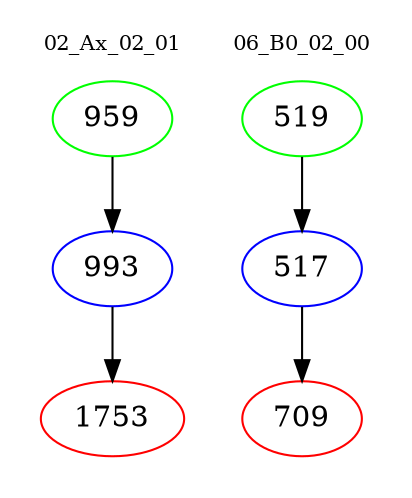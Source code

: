 digraph{
subgraph cluster_0 {
color = white
label = "02_Ax_02_01";
fontsize=10;
T0_959 [label="959", color="green"]
T0_959 -> T0_993 [color="black"]
T0_993 [label="993", color="blue"]
T0_993 -> T0_1753 [color="black"]
T0_1753 [label="1753", color="red"]
}
subgraph cluster_1 {
color = white
label = "06_B0_02_00";
fontsize=10;
T1_519 [label="519", color="green"]
T1_519 -> T1_517 [color="black"]
T1_517 [label="517", color="blue"]
T1_517 -> T1_709 [color="black"]
T1_709 [label="709", color="red"]
}
}
